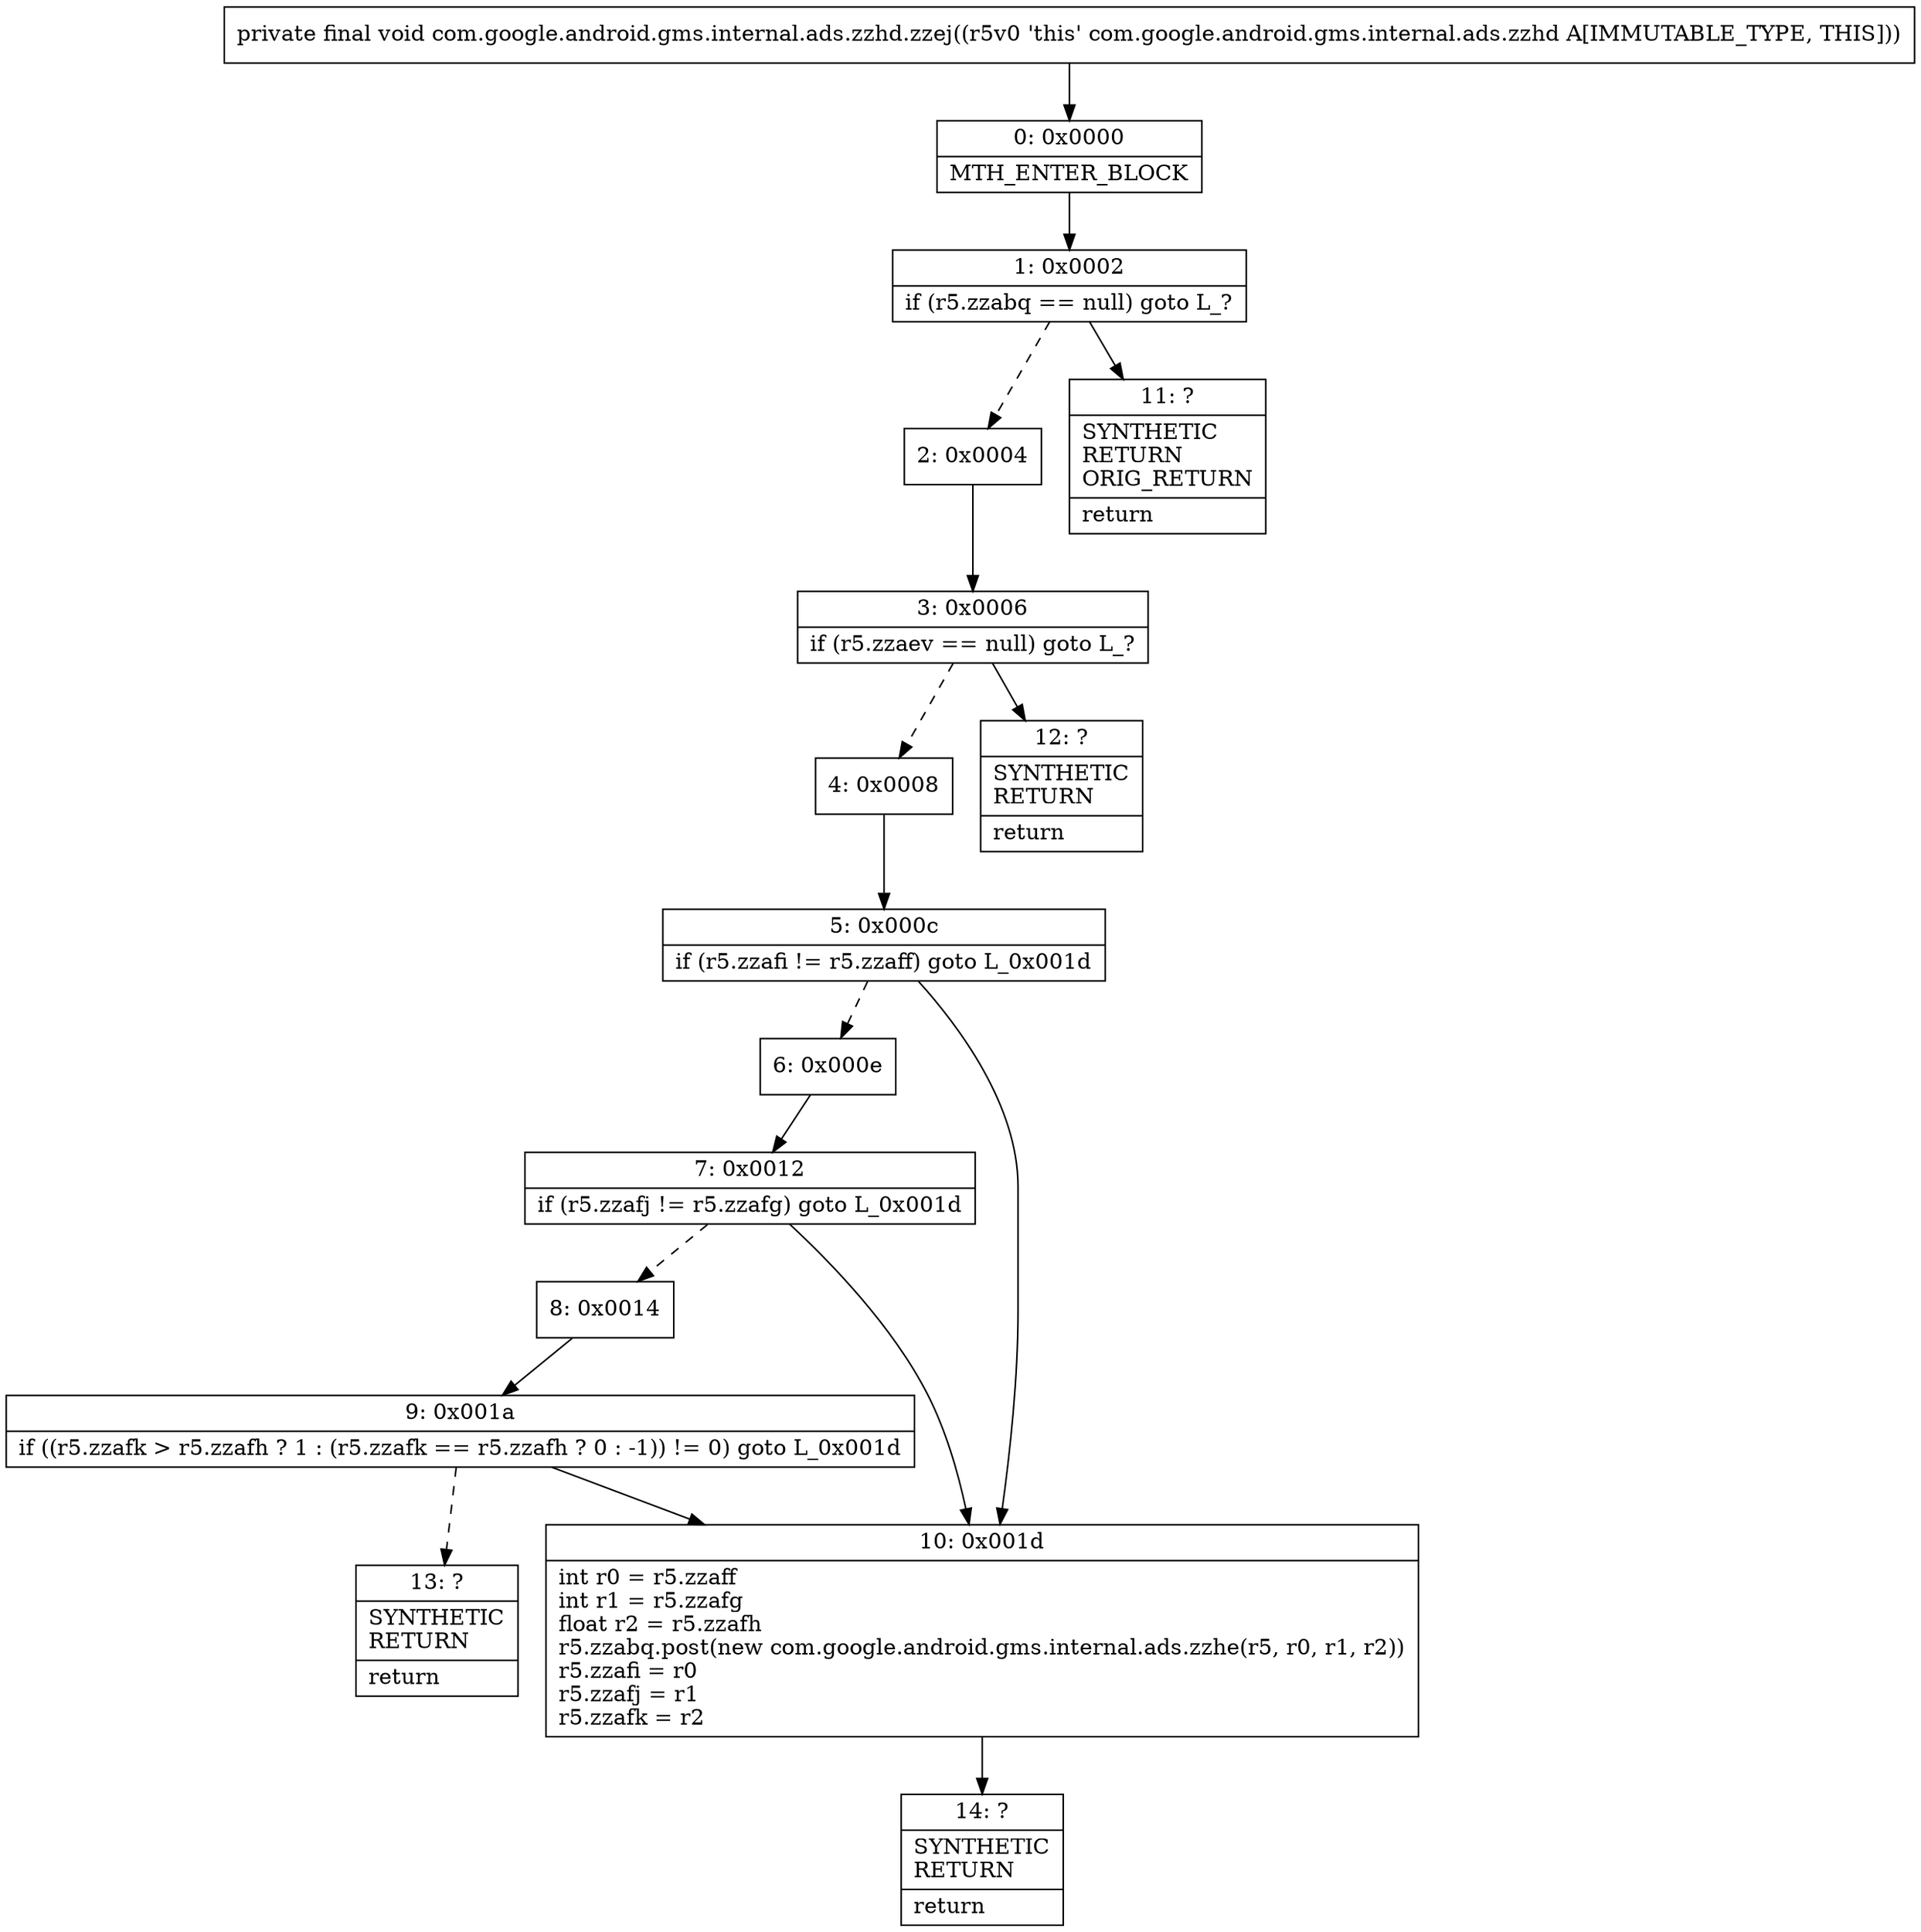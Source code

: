 digraph "CFG forcom.google.android.gms.internal.ads.zzhd.zzej()V" {
Node_0 [shape=record,label="{0\:\ 0x0000|MTH_ENTER_BLOCK\l}"];
Node_1 [shape=record,label="{1\:\ 0x0002|if (r5.zzabq == null) goto L_?\l}"];
Node_2 [shape=record,label="{2\:\ 0x0004}"];
Node_3 [shape=record,label="{3\:\ 0x0006|if (r5.zzaev == null) goto L_?\l}"];
Node_4 [shape=record,label="{4\:\ 0x0008}"];
Node_5 [shape=record,label="{5\:\ 0x000c|if (r5.zzafi != r5.zzaff) goto L_0x001d\l}"];
Node_6 [shape=record,label="{6\:\ 0x000e}"];
Node_7 [shape=record,label="{7\:\ 0x0012|if (r5.zzafj != r5.zzafg) goto L_0x001d\l}"];
Node_8 [shape=record,label="{8\:\ 0x0014}"];
Node_9 [shape=record,label="{9\:\ 0x001a|if ((r5.zzafk \> r5.zzafh ? 1 : (r5.zzafk == r5.zzafh ? 0 : \-1)) != 0) goto L_0x001d\l}"];
Node_10 [shape=record,label="{10\:\ 0x001d|int r0 = r5.zzaff\lint r1 = r5.zzafg\lfloat r2 = r5.zzafh\lr5.zzabq.post(new com.google.android.gms.internal.ads.zzhe(r5, r0, r1, r2))\lr5.zzafi = r0\lr5.zzafj = r1\lr5.zzafk = r2\l}"];
Node_11 [shape=record,label="{11\:\ ?|SYNTHETIC\lRETURN\lORIG_RETURN\l|return\l}"];
Node_12 [shape=record,label="{12\:\ ?|SYNTHETIC\lRETURN\l|return\l}"];
Node_13 [shape=record,label="{13\:\ ?|SYNTHETIC\lRETURN\l|return\l}"];
Node_14 [shape=record,label="{14\:\ ?|SYNTHETIC\lRETURN\l|return\l}"];
MethodNode[shape=record,label="{private final void com.google.android.gms.internal.ads.zzhd.zzej((r5v0 'this' com.google.android.gms.internal.ads.zzhd A[IMMUTABLE_TYPE, THIS])) }"];
MethodNode -> Node_0;
Node_0 -> Node_1;
Node_1 -> Node_2[style=dashed];
Node_1 -> Node_11;
Node_2 -> Node_3;
Node_3 -> Node_4[style=dashed];
Node_3 -> Node_12;
Node_4 -> Node_5;
Node_5 -> Node_6[style=dashed];
Node_5 -> Node_10;
Node_6 -> Node_7;
Node_7 -> Node_8[style=dashed];
Node_7 -> Node_10;
Node_8 -> Node_9;
Node_9 -> Node_10;
Node_9 -> Node_13[style=dashed];
Node_10 -> Node_14;
}

